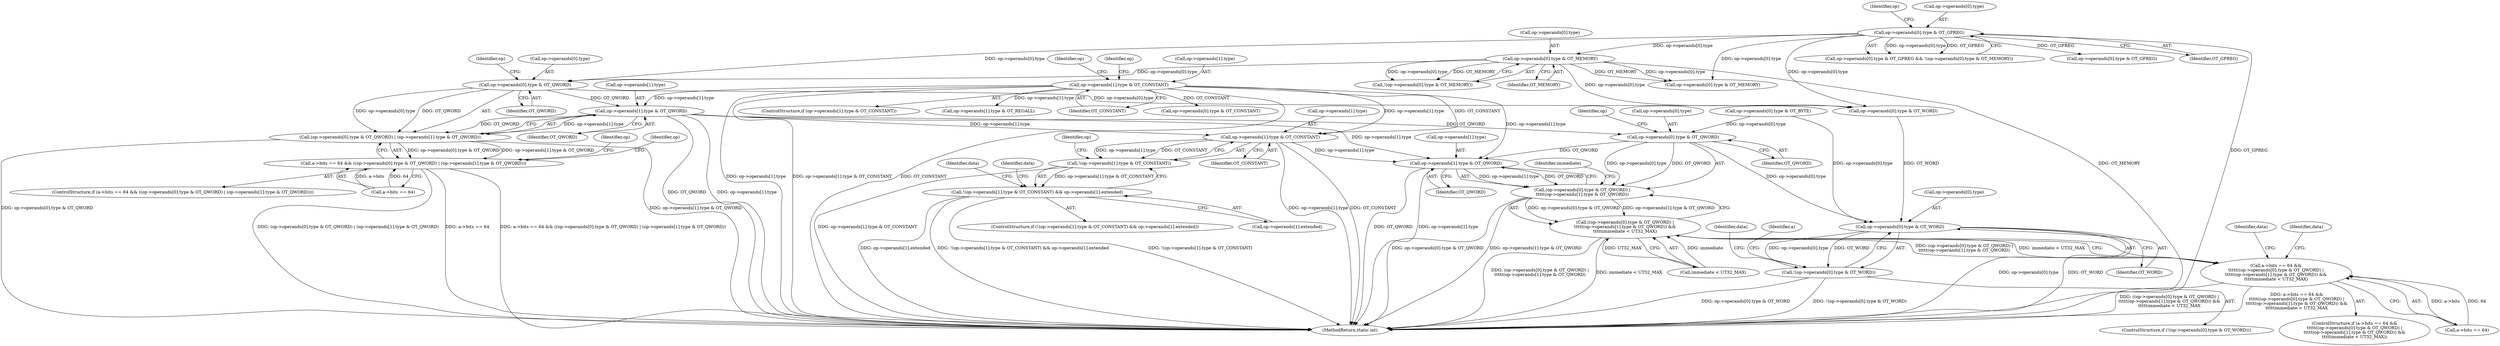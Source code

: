 digraph "0_radare2_f17bfd9f1da05f30f23a4dd05e9d2363e1406948@API" {
"1000226" [label="(Call,op->operands[1].type & OT_QWORD)"];
"1000132" [label="(Call,op->operands[1].type & OT_CONSTANT)"];
"1000217" [label="(Call,op->operands[0].type & OT_QWORD)"];
"1000189" [label="(Call,op->operands[0].type & OT_GPREG)"];
"1000199" [label="(Call,op->operands[0].type & OT_MEMORY)"];
"1000216" [label="(Call,(op->operands[0].type & OT_QWORD) | (op->operands[1].type & OT_QWORD))"];
"1000210" [label="(Call,a->bits == 64 && ((op->operands[0].type & OT_QWORD) | (op->operands[1].type & OT_QWORD)))"];
"1000239" [label="(Call,op->operands[1].type & OT_CONSTANT)"];
"1000238" [label="(Call,!(op->operands[1].type & OT_CONSTANT))"];
"1000237" [label="(Call,!(op->operands[1].type & OT_CONSTANT) && op->operands[1].extended)"];
"1000361" [label="(Call,op->operands[1].type & OT_QWORD)"];
"1000351" [label="(Call,(op->operands[0].type & OT_QWORD) |\n\t\t\t\t\t(op->operands[1].type & OT_QWORD))"];
"1000350" [label="(Call,((op->operands[0].type & OT_QWORD) |\n\t\t\t\t\t(op->operands[1].type & OT_QWORD)) &&\n\t\t\t\t\timmediate < UT32_MAX)"];
"1000344" [label="(Call,a->bits == 64 &&\n\t\t\t\t\t((op->operands[0].type & OT_QWORD) |\n\t\t\t\t\t(op->operands[1].type & OT_QWORD)) &&\n\t\t\t\t\timmediate < UT32_MAX)"];
"1000352" [label="(Call,op->operands[0].type & OT_QWORD)"];
"1000426" [label="(Call,op->operands[0].type & OT_WORD)"];
"1000425" [label="(Call,!(op->operands[0].type & OT_WORD))"];
"1000352" [label="(Call,op->operands[0].type & OT_QWORD)"];
"1000266" [label="(Identifier,data)"];
"1000226" [label="(Call,op->operands[1].type & OT_QWORD)"];
"1000131" [label="(ControlStructure,if (op->operands[1].type & OT_CONSTANT))"];
"1000275" [label="(Identifier,op)"];
"1000353" [label="(Call,op->operands[0].type)"];
"1000243" [label="(Identifier,op)"];
"1000362" [label="(Call,op->operands[1].type)"];
"1000237" [label="(Call,!(op->operands[1].type & OT_CONSTANT) && op->operands[1].extended)"];
"1000203" [label="(Identifier,op)"];
"1000189" [label="(Call,op->operands[0].type & OT_GPREG)"];
"1000427" [label="(Call,op->operands[0].type)"];
"1000456" [label="(Identifier,a)"];
"1000251" [label="(Identifier,op)"];
"1000497" [label="(Call,op->operands[0].type & OT_MEMORY)"];
"1001254" [label="(Call,op->operands[1].type & OT_REGALL)"];
"1000198" [label="(Call,!(op->operands[0].type & OT_MEMORY))"];
"1001258" [label="(Identifier,op)"];
"1000210" [label="(Call,a->bits == 64 && ((op->operands[0].type & OT_QWORD) | (op->operands[1].type & OT_QWORD)))"];
"1000369" [label="(Identifier,OT_QWORD)"];
"1000140" [label="(Identifier,OT_CONSTANT)"];
"1000343" [label="(ControlStructure,if (a->bits == 64 &&\n\t\t\t\t\t((op->operands[0].type & OT_QWORD) |\n\t\t\t\t\t(op->operands[1].type & OT_QWORD)) &&\n\t\t\t\t\timmediate < UT32_MAX))"];
"1000311" [label="(Call,op->operands[0].type & OT_BYTE)"];
"1000190" [label="(Call,op->operands[0].type)"];
"1000132" [label="(Call,op->operands[1].type & OT_CONSTANT)"];
"1000239" [label="(Call,op->operands[1].type & OT_CONSTANT)"];
"1000376" [label="(Identifier,data)"];
"1000434" [label="(Identifier,OT_WORD)"];
"1000426" [label="(Call,op->operands[0].type & OT_WORD)"];
"1000217" [label="(Call,op->operands[0].type & OT_QWORD)"];
"1000188" [label="(Call,op->operands[0].type & OT_GPREG && !(op->operands[0].type & OT_MEMORY))"];
"1000247" [label="(Identifier,OT_CONSTANT)"];
"1000425" [label="(Call,!(op->operands[0].type & OT_WORD))"];
"1000345" [label="(Call,a->bits == 64)"];
"1000240" [label="(Call,op->operands[1].type)"];
"1003220" [label="(MethodReturn,static int)"];
"1000234" [label="(Identifier,OT_QWORD)"];
"1000209" [label="(ControlStructure,if (a->bits == 64 && ((op->operands[0].type & OT_QWORD) | (op->operands[1].type & OT_QWORD))))"];
"1000438" [label="(Identifier,data)"];
"1000230" [label="(Identifier,op)"];
"1000351" [label="(Call,(op->operands[0].type & OT_QWORD) |\n\t\t\t\t\t(op->operands[1].type & OT_QWORD))"];
"1000200" [label="(Call,op->operands[0].type)"];
"1000365" [label="(Identifier,op)"];
"1000133" [label="(Call,op->operands[1].type)"];
"1000218" [label="(Call,op->operands[0].type)"];
"1000225" [label="(Identifier,OT_QWORD)"];
"1000147" [label="(Identifier,op)"];
"1000238" [label="(Call,!(op->operands[1].type & OT_CONSTANT))"];
"1000287" [label="(Call,op->operands[0].type & OT_WORD)"];
"1001275" [label="(Call,op->operands[0].type & OT_CONSTANT)"];
"1000371" [label="(Identifier,immediate)"];
"1000518" [label="(Call,op->operands[0].type & OT_GPREG)"];
"1000398" [label="(Identifier,data)"];
"1000211" [label="(Call,a->bits == 64)"];
"1000258" [label="(Identifier,data)"];
"1000248" [label="(Call,op->operands[1].extended)"];
"1000350" [label="(Call,((op->operands[0].type & OT_QWORD) |\n\t\t\t\t\t(op->operands[1].type & OT_QWORD)) &&\n\t\t\t\t\timmediate < UT32_MAX)"];
"1000236" [label="(ControlStructure,if (!(op->operands[1].type & OT_CONSTANT) && op->operands[1].extended))"];
"1000344" [label="(Call,a->bits == 64 &&\n\t\t\t\t\t((op->operands[0].type & OT_QWORD) |\n\t\t\t\t\t(op->operands[1].type & OT_QWORD)) &&\n\t\t\t\t\timmediate < UT32_MAX)"];
"1000424" [label="(ControlStructure,if (!(op->operands[0].type & OT_WORD)))"];
"1000360" [label="(Identifier,OT_QWORD)"];
"1000199" [label="(Call,op->operands[0].type & OT_MEMORY)"];
"1000197" [label="(Identifier,OT_GPREG)"];
"1000361" [label="(Call,op->operands[1].type & OT_QWORD)"];
"1000207" [label="(Identifier,OT_MEMORY)"];
"1000227" [label="(Call,op->operands[1].type)"];
"1000370" [label="(Call,immediate < UT32_MAX)"];
"1000216" [label="(Call,(op->operands[0].type & OT_QWORD) | (op->operands[1].type & OT_QWORD))"];
"1000226" -> "1000216"  [label="AST: "];
"1000226" -> "1000234"  [label="CFG: "];
"1000227" -> "1000226"  [label="AST: "];
"1000234" -> "1000226"  [label="AST: "];
"1000216" -> "1000226"  [label="CFG: "];
"1000226" -> "1003220"  [label="DDG: op->operands[1].type"];
"1000226" -> "1003220"  [label="DDG: OT_QWORD"];
"1000226" -> "1000216"  [label="DDG: op->operands[1].type"];
"1000226" -> "1000216"  [label="DDG: OT_QWORD"];
"1000132" -> "1000226"  [label="DDG: op->operands[1].type"];
"1000217" -> "1000226"  [label="DDG: OT_QWORD"];
"1000226" -> "1000239"  [label="DDG: op->operands[1].type"];
"1000226" -> "1000352"  [label="DDG: OT_QWORD"];
"1000226" -> "1000361"  [label="DDG: op->operands[1].type"];
"1000132" -> "1000131"  [label="AST: "];
"1000132" -> "1000140"  [label="CFG: "];
"1000133" -> "1000132"  [label="AST: "];
"1000140" -> "1000132"  [label="AST: "];
"1000147" -> "1000132"  [label="CFG: "];
"1001258" -> "1000132"  [label="CFG: "];
"1000132" -> "1003220"  [label="DDG: op->operands[1].type & OT_CONSTANT"];
"1000132" -> "1003220"  [label="DDG: OT_CONSTANT"];
"1000132" -> "1003220"  [label="DDG: op->operands[1].type"];
"1000132" -> "1000239"  [label="DDG: op->operands[1].type"];
"1000132" -> "1000239"  [label="DDG: OT_CONSTANT"];
"1000132" -> "1000361"  [label="DDG: op->operands[1].type"];
"1000132" -> "1001254"  [label="DDG: op->operands[1].type"];
"1000132" -> "1001275"  [label="DDG: OT_CONSTANT"];
"1000217" -> "1000216"  [label="AST: "];
"1000217" -> "1000225"  [label="CFG: "];
"1000218" -> "1000217"  [label="AST: "];
"1000225" -> "1000217"  [label="AST: "];
"1000230" -> "1000217"  [label="CFG: "];
"1000217" -> "1000216"  [label="DDG: op->operands[0].type"];
"1000217" -> "1000216"  [label="DDG: OT_QWORD"];
"1000189" -> "1000217"  [label="DDG: op->operands[0].type"];
"1000199" -> "1000217"  [label="DDG: op->operands[0].type"];
"1000217" -> "1000287"  [label="DDG: op->operands[0].type"];
"1000189" -> "1000188"  [label="AST: "];
"1000189" -> "1000197"  [label="CFG: "];
"1000190" -> "1000189"  [label="AST: "];
"1000197" -> "1000189"  [label="AST: "];
"1000203" -> "1000189"  [label="CFG: "];
"1000188" -> "1000189"  [label="CFG: "];
"1000189" -> "1003220"  [label="DDG: OT_GPREG"];
"1000189" -> "1000188"  [label="DDG: op->operands[0].type"];
"1000189" -> "1000188"  [label="DDG: OT_GPREG"];
"1000189" -> "1000199"  [label="DDG: op->operands[0].type"];
"1000189" -> "1000287"  [label="DDG: op->operands[0].type"];
"1000189" -> "1000497"  [label="DDG: op->operands[0].type"];
"1000189" -> "1000518"  [label="DDG: OT_GPREG"];
"1000199" -> "1000198"  [label="AST: "];
"1000199" -> "1000207"  [label="CFG: "];
"1000200" -> "1000199"  [label="AST: "];
"1000207" -> "1000199"  [label="AST: "];
"1000198" -> "1000199"  [label="CFG: "];
"1000199" -> "1003220"  [label="DDG: OT_MEMORY"];
"1000199" -> "1000198"  [label="DDG: op->operands[0].type"];
"1000199" -> "1000198"  [label="DDG: OT_MEMORY"];
"1000199" -> "1000287"  [label="DDG: op->operands[0].type"];
"1000199" -> "1000497"  [label="DDG: op->operands[0].type"];
"1000199" -> "1000497"  [label="DDG: OT_MEMORY"];
"1000216" -> "1000210"  [label="AST: "];
"1000210" -> "1000216"  [label="CFG: "];
"1000216" -> "1003220"  [label="DDG: op->operands[1].type & OT_QWORD"];
"1000216" -> "1003220"  [label="DDG: op->operands[0].type & OT_QWORD"];
"1000216" -> "1000210"  [label="DDG: op->operands[0].type & OT_QWORD"];
"1000216" -> "1000210"  [label="DDG: op->operands[1].type & OT_QWORD"];
"1000210" -> "1000209"  [label="AST: "];
"1000210" -> "1000211"  [label="CFG: "];
"1000211" -> "1000210"  [label="AST: "];
"1000243" -> "1000210"  [label="CFG: "];
"1000275" -> "1000210"  [label="CFG: "];
"1000210" -> "1003220"  [label="DDG: a->bits == 64 && ((op->operands[0].type & OT_QWORD) | (op->operands[1].type & OT_QWORD))"];
"1000210" -> "1003220"  [label="DDG: (op->operands[0].type & OT_QWORD) | (op->operands[1].type & OT_QWORD)"];
"1000210" -> "1003220"  [label="DDG: a->bits == 64"];
"1000211" -> "1000210"  [label="DDG: a->bits"];
"1000211" -> "1000210"  [label="DDG: 64"];
"1000239" -> "1000238"  [label="AST: "];
"1000239" -> "1000247"  [label="CFG: "];
"1000240" -> "1000239"  [label="AST: "];
"1000247" -> "1000239"  [label="AST: "];
"1000238" -> "1000239"  [label="CFG: "];
"1000239" -> "1003220"  [label="DDG: op->operands[1].type"];
"1000239" -> "1003220"  [label="DDG: OT_CONSTANT"];
"1000239" -> "1000238"  [label="DDG: op->operands[1].type"];
"1000239" -> "1000238"  [label="DDG: OT_CONSTANT"];
"1000239" -> "1000361"  [label="DDG: op->operands[1].type"];
"1000238" -> "1000237"  [label="AST: "];
"1000251" -> "1000238"  [label="CFG: "];
"1000237" -> "1000238"  [label="CFG: "];
"1000238" -> "1003220"  [label="DDG: op->operands[1].type & OT_CONSTANT"];
"1000238" -> "1000237"  [label="DDG: op->operands[1].type & OT_CONSTANT"];
"1000237" -> "1000236"  [label="AST: "];
"1000237" -> "1000248"  [label="CFG: "];
"1000248" -> "1000237"  [label="AST: "];
"1000258" -> "1000237"  [label="CFG: "];
"1000266" -> "1000237"  [label="CFG: "];
"1000237" -> "1003220"  [label="DDG: op->operands[1].extended"];
"1000237" -> "1003220"  [label="DDG: !(op->operands[1].type & OT_CONSTANT) && op->operands[1].extended"];
"1000237" -> "1003220"  [label="DDG: !(op->operands[1].type & OT_CONSTANT)"];
"1000361" -> "1000351"  [label="AST: "];
"1000361" -> "1000369"  [label="CFG: "];
"1000362" -> "1000361"  [label="AST: "];
"1000369" -> "1000361"  [label="AST: "];
"1000351" -> "1000361"  [label="CFG: "];
"1000361" -> "1003220"  [label="DDG: OT_QWORD"];
"1000361" -> "1003220"  [label="DDG: op->operands[1].type"];
"1000361" -> "1000351"  [label="DDG: op->operands[1].type"];
"1000361" -> "1000351"  [label="DDG: OT_QWORD"];
"1000352" -> "1000361"  [label="DDG: OT_QWORD"];
"1000351" -> "1000350"  [label="AST: "];
"1000352" -> "1000351"  [label="AST: "];
"1000371" -> "1000351"  [label="CFG: "];
"1000350" -> "1000351"  [label="CFG: "];
"1000351" -> "1003220"  [label="DDG: op->operands[1].type & OT_QWORD"];
"1000351" -> "1003220"  [label="DDG: op->operands[0].type & OT_QWORD"];
"1000351" -> "1000350"  [label="DDG: op->operands[0].type & OT_QWORD"];
"1000351" -> "1000350"  [label="DDG: op->operands[1].type & OT_QWORD"];
"1000352" -> "1000351"  [label="DDG: op->operands[0].type"];
"1000352" -> "1000351"  [label="DDG: OT_QWORD"];
"1000350" -> "1000344"  [label="AST: "];
"1000350" -> "1000370"  [label="CFG: "];
"1000370" -> "1000350"  [label="AST: "];
"1000344" -> "1000350"  [label="CFG: "];
"1000350" -> "1003220"  [label="DDG: (op->operands[0].type & OT_QWORD) |\n\t\t\t\t\t(op->operands[1].type & OT_QWORD)"];
"1000350" -> "1003220"  [label="DDG: immediate < UT32_MAX"];
"1000350" -> "1000344"  [label="DDG: (op->operands[0].type & OT_QWORD) |\n\t\t\t\t\t(op->operands[1].type & OT_QWORD)"];
"1000350" -> "1000344"  [label="DDG: immediate < UT32_MAX"];
"1000370" -> "1000350"  [label="DDG: immediate"];
"1000370" -> "1000350"  [label="DDG: UT32_MAX"];
"1000344" -> "1000343"  [label="AST: "];
"1000344" -> "1000345"  [label="CFG: "];
"1000345" -> "1000344"  [label="AST: "];
"1000376" -> "1000344"  [label="CFG: "];
"1000398" -> "1000344"  [label="CFG: "];
"1000344" -> "1003220"  [label="DDG: a->bits == 64 &&\n\t\t\t\t\t((op->operands[0].type & OT_QWORD) |\n\t\t\t\t\t(op->operands[1].type & OT_QWORD)) &&\n\t\t\t\t\timmediate < UT32_MAX"];
"1000344" -> "1003220"  [label="DDG: ((op->operands[0].type & OT_QWORD) |\n\t\t\t\t\t(op->operands[1].type & OT_QWORD)) &&\n\t\t\t\t\timmediate < UT32_MAX"];
"1000345" -> "1000344"  [label="DDG: a->bits"];
"1000345" -> "1000344"  [label="DDG: 64"];
"1000352" -> "1000360"  [label="CFG: "];
"1000353" -> "1000352"  [label="AST: "];
"1000360" -> "1000352"  [label="AST: "];
"1000365" -> "1000352"  [label="CFG: "];
"1000311" -> "1000352"  [label="DDG: op->operands[0].type"];
"1000352" -> "1000426"  [label="DDG: op->operands[0].type"];
"1000426" -> "1000425"  [label="AST: "];
"1000426" -> "1000434"  [label="CFG: "];
"1000427" -> "1000426"  [label="AST: "];
"1000434" -> "1000426"  [label="AST: "];
"1000425" -> "1000426"  [label="CFG: "];
"1000426" -> "1003220"  [label="DDG: op->operands[0].type"];
"1000426" -> "1003220"  [label="DDG: OT_WORD"];
"1000426" -> "1000425"  [label="DDG: op->operands[0].type"];
"1000426" -> "1000425"  [label="DDG: OT_WORD"];
"1000311" -> "1000426"  [label="DDG: op->operands[0].type"];
"1000287" -> "1000426"  [label="DDG: OT_WORD"];
"1000425" -> "1000424"  [label="AST: "];
"1000438" -> "1000425"  [label="CFG: "];
"1000456" -> "1000425"  [label="CFG: "];
"1000425" -> "1003220"  [label="DDG: op->operands[0].type & OT_WORD"];
"1000425" -> "1003220"  [label="DDG: !(op->operands[0].type & OT_WORD)"];
}
